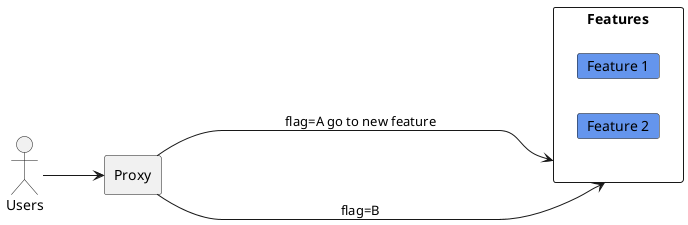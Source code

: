 @startuml Feature Deployment
skinparam backgroundcolor transparent

left to right direction

actor Users
agent Proxy
rectangle "Features" as F {
    card "Feature 1" as 1 #CornflowerBlue
    card "Feature 2" as 2 #CornflowerBlue
}

Users --> Proxy
Proxy ----> F : flag=A go to new feature
Proxy -----> F : flag=B 
@enduml